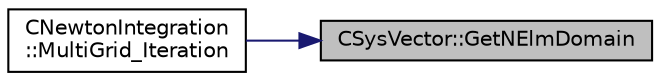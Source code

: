 digraph "CSysVector::GetNElmDomain"
{
 // LATEX_PDF_SIZE
  edge [fontname="Helvetica",fontsize="10",labelfontname="Helvetica",labelfontsize="10"];
  node [fontname="Helvetica",fontsize="10",shape=record];
  rankdir="RL";
  Node1 [label="CSysVector::GetNElmDomain",height=0.2,width=0.4,color="black", fillcolor="grey75", style="filled", fontcolor="black",tooltip="return the number of local elements in the CSysVector without ghost cells"];
  Node1 -> Node2 [dir="back",color="midnightblue",fontsize="10",style="solid",fontname="Helvetica"];
  Node2 [label="CNewtonIntegration\l::MultiGrid_Iteration",height=0.2,width=0.4,color="black", fillcolor="white", style="filled",URL="$classCNewtonIntegration.html#a6ab239b0f89da6ee07869b0a192f316d",tooltip="This class overrides this method to make it a drop-in replacement for CMultigridIntegration."];
}
